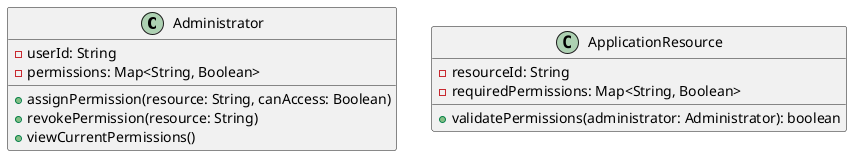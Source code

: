 @startuml
   class Administrator {
       - userId: String
       - permissions: Map<String, Boolean>

       + assignPermission(resource: String, canAccess: Boolean)
       + revokePermission(resource: String)
       + viewCurrentPermissions()
   }

   class ApplicationResource {
       - resourceId: String
       - requiredPermissions: Map<String, Boolean>

       + validatePermissions(administrator: Administrator): boolean
   }
   @enduml